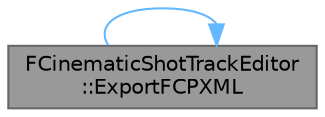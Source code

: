 digraph "FCinematicShotTrackEditor::ExportFCPXML"
{
 // INTERACTIVE_SVG=YES
 // LATEX_PDF_SIZE
  bgcolor="transparent";
  edge [fontname=Helvetica,fontsize=10,labelfontname=Helvetica,labelfontsize=10];
  node [fontname=Helvetica,fontsize=10,shape=box,height=0.2,width=0.4];
  rankdir="LR";
  Node1 [id="Node000001",label="FCinematicShotTrackEditor\l::ExportFCPXML",height=0.2,width=0.4,color="gray40", fillcolor="grey60", style="filled", fontcolor="black",tooltip="Callback for ExportFCPXML."];
  Node1 -> Node1 [id="edge1_Node000001_Node000001",color="steelblue1",style="solid",tooltip=" "];
}
